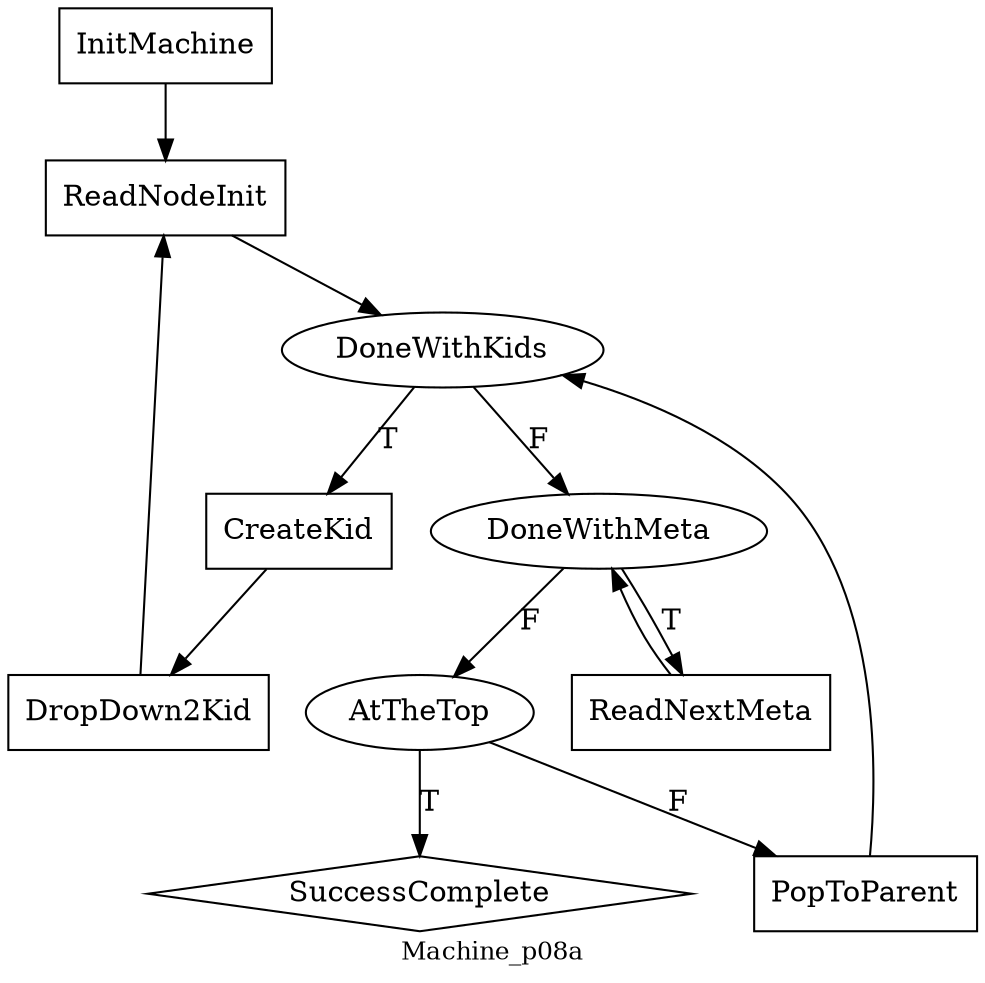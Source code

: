 digraph MyGraphName {
node [shape=box] InitMachine; ReadNodeInit; CreateKid; DropDown2Kid; ReadNextMeta; PopToParent
node [shape=diamond] SuccessComplete
node [shape=ellipse] DoneWithKids; DoneWithMeta; AtTheTop
DoneWithKids->DoneWithMeta [label=F];
ReadNextMeta->DoneWithMeta ;
DropDown2Kid->ReadNodeInit ;
PopToParent->DoneWithKids ;
DoneWithMeta->ReadNextMeta [label=T];
ReadNodeInit->DoneWithKids ;
CreateKid->DropDown2Kid ;
DoneWithMeta->AtTheTop [label=F];
AtTheTop->SuccessComplete [label=T];
AtTheTop->PopToParent [label=F];
InitMachine->ReadNodeInit ;
DoneWithKids->CreateKid [label=T];
overlap=false
label=Machine_p08a
fontsize=12
}
